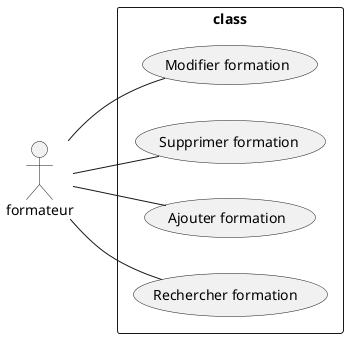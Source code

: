 @startuml
left to right direction
actor "formateur" as fc
rectangle class {
  usecase "Modifier formation" as UC1
  usecase " Supprimer formation" as UC2
  usecase "Ajouter formation" as UC3
  usecase "Rechercher formation " as UC4
}
fc -- UC1
fc -- UC2
fc -- UC3
fc -- UC4
@enduml